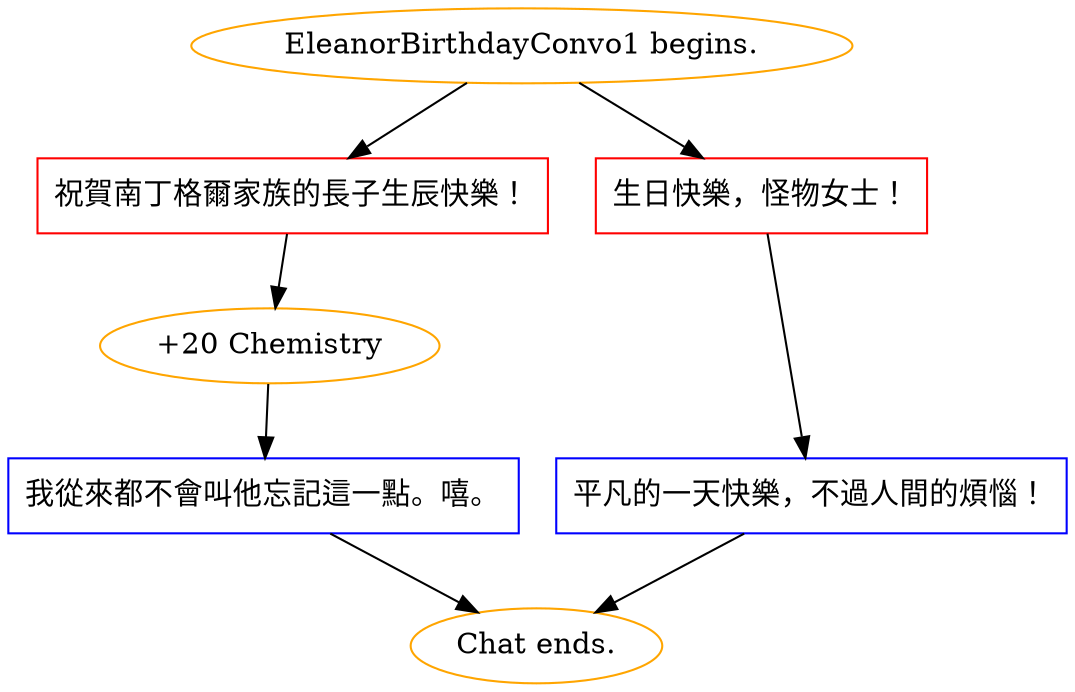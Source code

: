 digraph {
	"EleanorBirthdayConvo1 begins." [color=orange];
		"EleanorBirthdayConvo1 begins." -> j331506224;
		"EleanorBirthdayConvo1 begins." -> j3507534112;
	j331506224 [label="祝賀南丁格爾家族的長子生辰快樂！",shape=box,color=red];
		j331506224 -> j3270298795;
	j3507534112 [label="生日快樂，怪物女士！",shape=box,color=red];
		j3507534112 -> j2008965791;
	j3270298795 [label="+20 Chemistry",color=orange];
		j3270298795 -> j3448447941;
	j2008965791 [label="平凡的一天快樂，不過人間的煩惱！",shape=box,color=blue];
		j2008965791 -> "Chat ends.";
	j3448447941 [label="我從來都不會叫他忘記這一點。嘻。",shape=box,color=blue];
		j3448447941 -> "Chat ends.";
	"Chat ends." [color=orange];
}